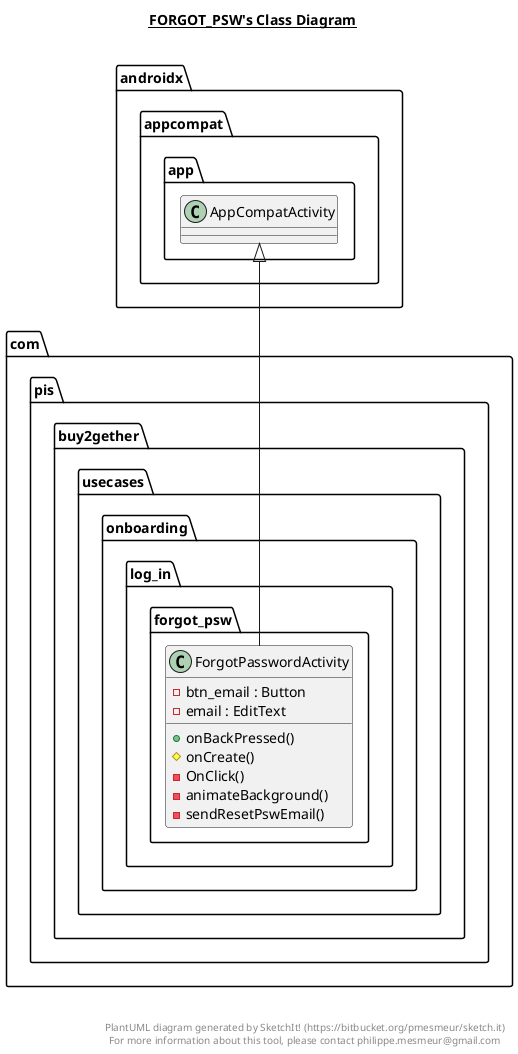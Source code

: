 @startuml

title __FORGOT_PSW's Class Diagram__\n

  namespace com.pis.buy2gether {
    namespace usecases.onboarding.log_in {
      namespace forgot_psw {
        class com.pis.buy2gether.usecases.onboarding.log_in.forgot_psw.ForgotPasswordActivity {
            - btn_email : Button
            - email : EditText
            + onBackPressed()
            # onCreate()
            - OnClick()
            - animateBackground()
            - sendResetPswEmail()
        }
      }
    }
  }
  

  com.pis.buy2gether.usecases.onboarding.log_in.forgot_psw.ForgotPasswordActivity -up-|> androidx.appcompat.app.AppCompatActivity


right footer


PlantUML diagram generated by SketchIt! (https://bitbucket.org/pmesmeur/sketch.it)
For more information about this tool, please contact philippe.mesmeur@gmail.com
endfooter

@enduml
